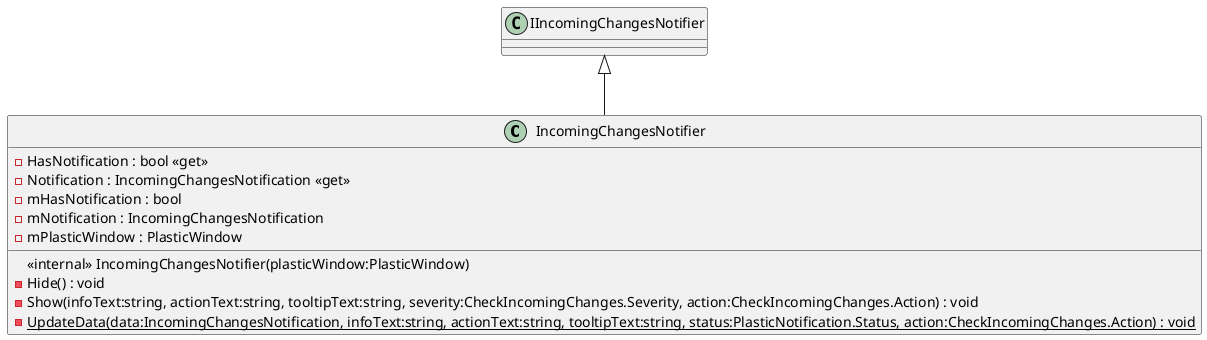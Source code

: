 @startuml
class IncomingChangesNotifier {
    - HasNotification : bool <<get>>
    - Notification : IncomingChangesNotification <<get>>
    <<internal>> IncomingChangesNotifier(plasticWindow:PlasticWindow)
    - Hide() : void
    - Show(infoText:string, actionText:string, tooltipText:string, severity:CheckIncomingChanges.Severity, action:CheckIncomingChanges.Action) : void
    {static} - UpdateData(data:IncomingChangesNotification, infoText:string, actionText:string, tooltipText:string, status:PlasticNotification.Status, action:CheckIncomingChanges.Action) : void
    - mHasNotification : bool
    - mNotification : IncomingChangesNotification
    - mPlasticWindow : PlasticWindow
}
IIncomingChangesNotifier <|-- IncomingChangesNotifier
@enduml
